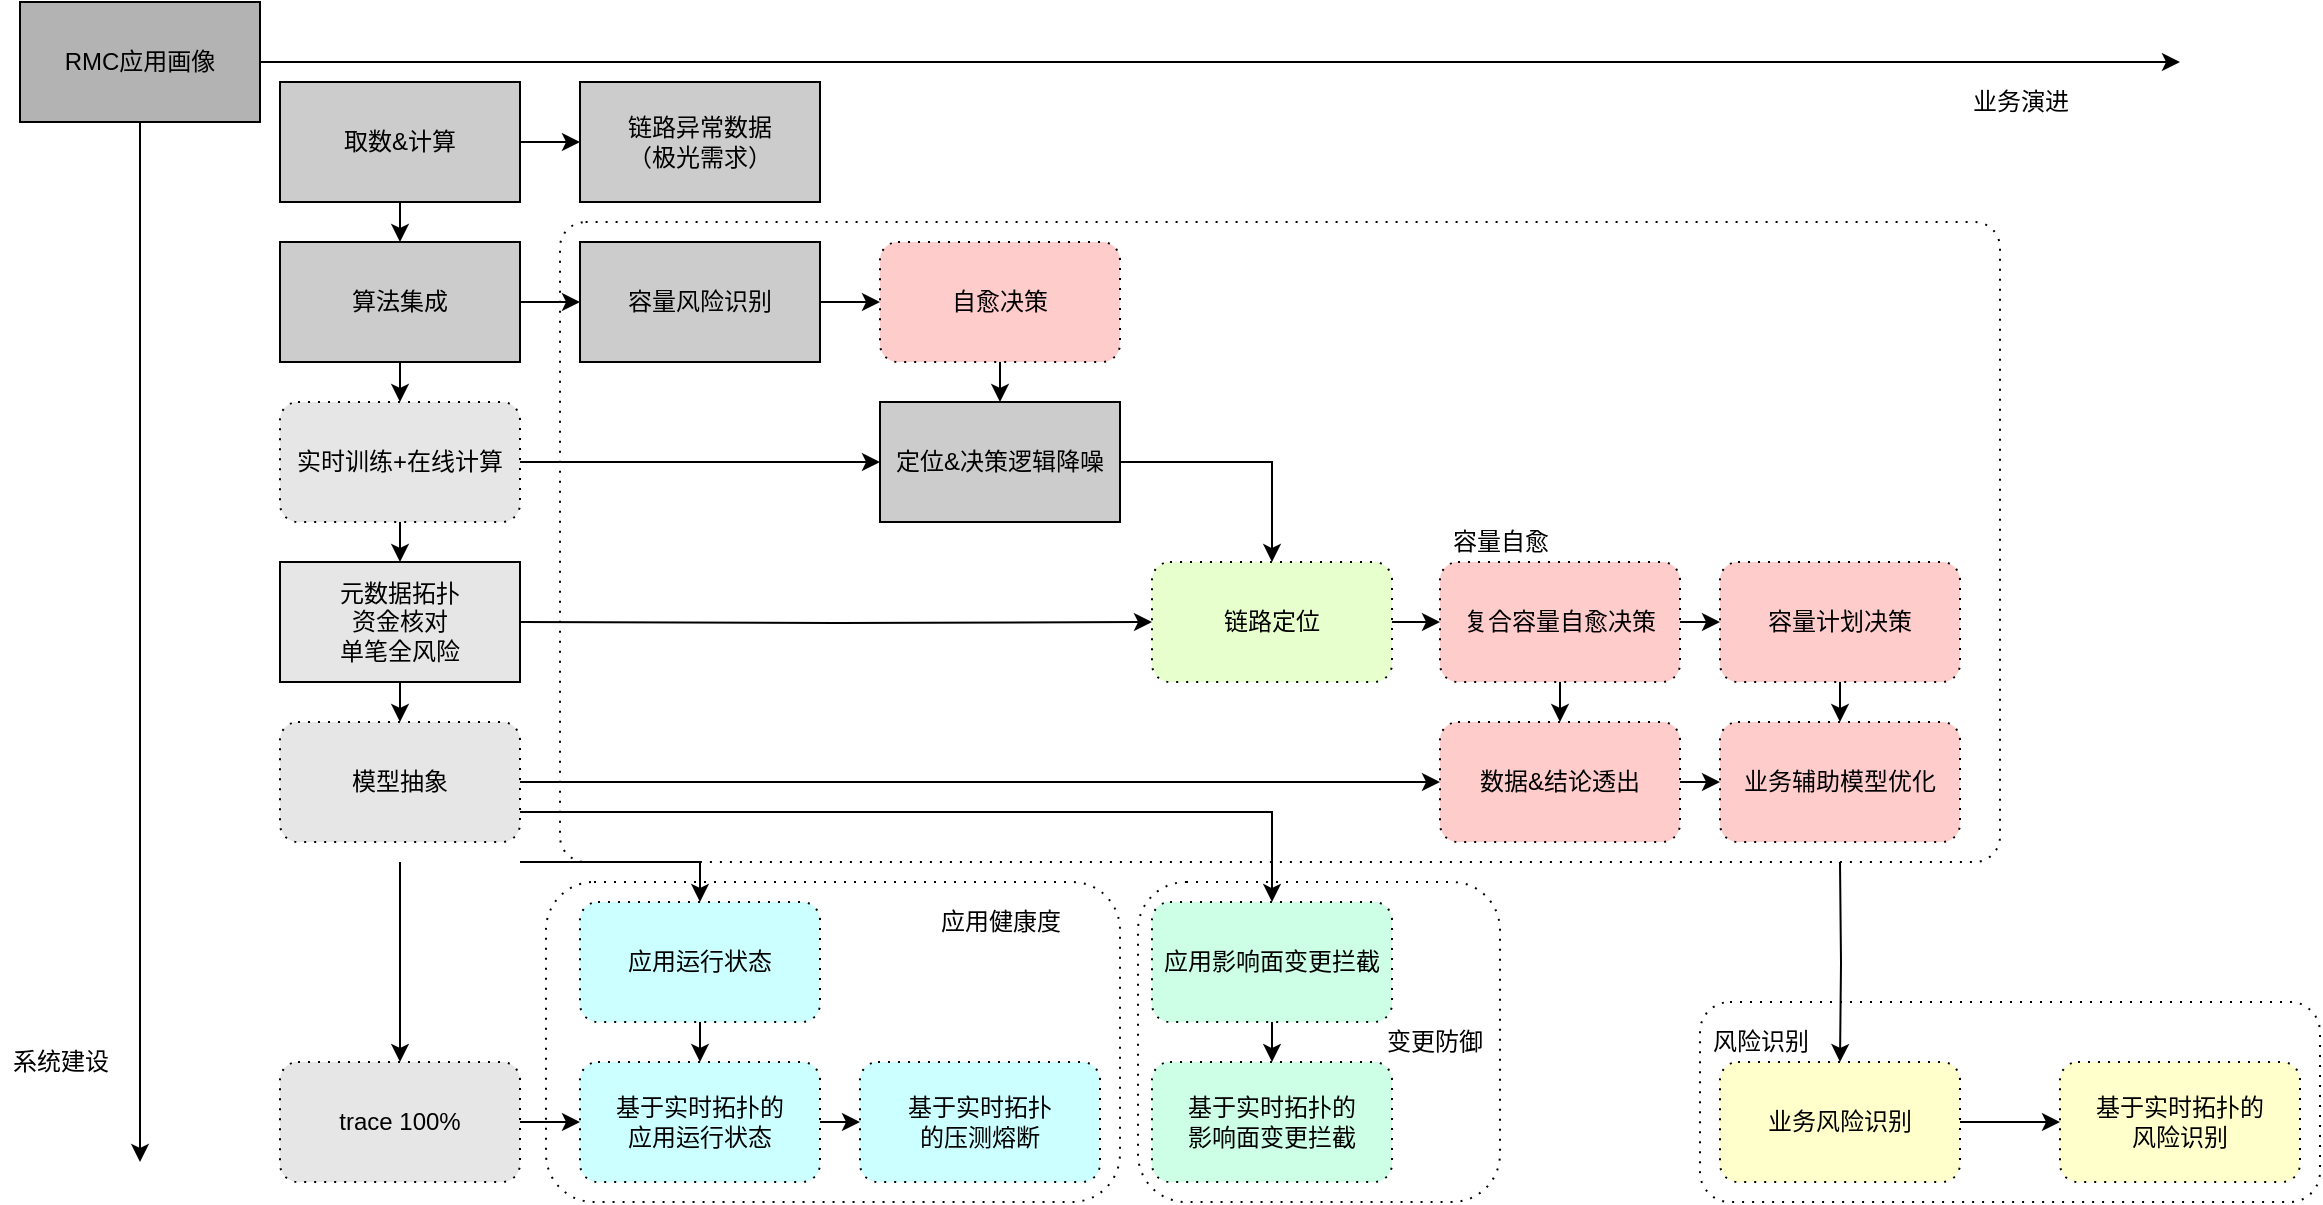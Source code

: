 <mxfile version="13.0.1" type="github">
  <diagram id="lR_yTGxbMc0zyjNVAQCE" name="Page-1">
    <mxGraphModel dx="1494" dy="813" grid="1" gridSize="10" guides="1" tooltips="1" connect="1" arrows="1" fold="1" page="1" pageScale="1" pageWidth="827" pageHeight="1169" math="0" shadow="0">
      <root>
        <mxCell id="0" />
        <mxCell id="1" parent="0" />
        <mxCell id="Xzn2xFjMzZO3HUGk9BcB-78" value="" style="shape=ext;rounded=1;html=1;whiteSpace=wrap;dashed=1;dashPattern=1 4;fillColor=none;" vertex="1" parent="1">
          <mxGeometry x="649" y="610" width="181" height="160" as="geometry" />
        </mxCell>
        <mxCell id="Xzn2xFjMzZO3HUGk9BcB-2" style="edgeStyle=orthogonalEdgeStyle;rounded=0;orthogonalLoop=1;jettySize=auto;html=1;exitX=1;exitY=0.5;exitDx=0;exitDy=0;" edge="1" parent="1" source="Xzn2xFjMzZO3HUGk9BcB-1">
          <mxGeometry relative="1" as="geometry">
            <mxPoint x="1170" y="200" as="targetPoint" />
          </mxGeometry>
        </mxCell>
        <mxCell id="Xzn2xFjMzZO3HUGk9BcB-3" style="edgeStyle=orthogonalEdgeStyle;rounded=0;orthogonalLoop=1;jettySize=auto;html=1;exitX=0.5;exitY=1;exitDx=0;exitDy=0;" edge="1" parent="1" source="Xzn2xFjMzZO3HUGk9BcB-1">
          <mxGeometry relative="1" as="geometry">
            <mxPoint x="150" y="750" as="targetPoint" />
          </mxGeometry>
        </mxCell>
        <mxCell id="Xzn2xFjMzZO3HUGk9BcB-1" value="RMC应用画像" style="rounded=0;whiteSpace=wrap;html=1;fillColor=#B3B3B3;" vertex="1" parent="1">
          <mxGeometry x="90" y="170" width="120" height="60" as="geometry" />
        </mxCell>
        <mxCell id="Xzn2xFjMzZO3HUGk9BcB-14" style="edgeStyle=orthogonalEdgeStyle;rounded=0;orthogonalLoop=1;jettySize=auto;html=1;exitX=0.5;exitY=1;exitDx=0;exitDy=0;entryX=0.5;entryY=0;entryDx=0;entryDy=0;fillColor=#CCCCCC;" edge="1" parent="1" source="Xzn2xFjMzZO3HUGk9BcB-4" target="Xzn2xFjMzZO3HUGk9BcB-5">
          <mxGeometry relative="1" as="geometry" />
        </mxCell>
        <mxCell id="Xzn2xFjMzZO3HUGk9BcB-16" style="edgeStyle=orthogonalEdgeStyle;rounded=0;orthogonalLoop=1;jettySize=auto;html=1;exitX=1;exitY=0.5;exitDx=0;exitDy=0;entryX=0;entryY=0.5;entryDx=0;entryDy=0;fillColor=#CCCCCC;" edge="1" parent="1" source="Xzn2xFjMzZO3HUGk9BcB-4" target="Xzn2xFjMzZO3HUGk9BcB-11">
          <mxGeometry relative="1" as="geometry" />
        </mxCell>
        <mxCell id="Xzn2xFjMzZO3HUGk9BcB-4" value="取数&amp;amp;计算" style="rounded=0;whiteSpace=wrap;html=1;fillColor=#CCCCCC;" vertex="1" parent="1">
          <mxGeometry x="220" y="210" width="120" height="60" as="geometry" />
        </mxCell>
        <mxCell id="Xzn2xFjMzZO3HUGk9BcB-15" style="edgeStyle=orthogonalEdgeStyle;rounded=0;orthogonalLoop=1;jettySize=auto;html=1;exitX=0.5;exitY=1;exitDx=0;exitDy=0;entryX=0.5;entryY=0;entryDx=0;entryDy=0;fillColor=#E6E6E6;" edge="1" parent="1" source="Xzn2xFjMzZO3HUGk9BcB-5" target="Xzn2xFjMzZO3HUGk9BcB-13">
          <mxGeometry relative="1" as="geometry" />
        </mxCell>
        <mxCell id="Xzn2xFjMzZO3HUGk9BcB-18" style="edgeStyle=orthogonalEdgeStyle;rounded=0;orthogonalLoop=1;jettySize=auto;html=1;exitX=1;exitY=0.5;exitDx=0;exitDy=0;entryX=0;entryY=0.5;entryDx=0;entryDy=0;fillColor=#CCCCCC;" edge="1" parent="1" source="Xzn2xFjMzZO3HUGk9BcB-5" target="Xzn2xFjMzZO3HUGk9BcB-17">
          <mxGeometry relative="1" as="geometry" />
        </mxCell>
        <mxCell id="Xzn2xFjMzZO3HUGk9BcB-5" value="算法集成" style="rounded=0;whiteSpace=wrap;html=1;fillColor=#CCCCCC;" vertex="1" parent="1">
          <mxGeometry x="220" y="290" width="120" height="60" as="geometry" />
        </mxCell>
        <mxCell id="Xzn2xFjMzZO3HUGk9BcB-50" style="edgeStyle=none;rounded=0;orthogonalLoop=1;jettySize=auto;html=1;exitX=0.5;exitY=1;exitDx=0;exitDy=0;fillColor=#E6E6E6;" edge="1" parent="1" target="Xzn2xFjMzZO3HUGk9BcB-46">
          <mxGeometry relative="1" as="geometry">
            <mxPoint x="280.0" y="600" as="sourcePoint" />
          </mxGeometry>
        </mxCell>
        <mxCell id="Xzn2xFjMzZO3HUGk9BcB-56" style="edgeStyle=none;rounded=0;orthogonalLoop=1;jettySize=auto;html=1;exitX=1;exitY=0.5;exitDx=0;exitDy=0;entryX=0;entryY=0.5;entryDx=0;entryDy=0;" edge="1" parent="1" source="Xzn2xFjMzZO3HUGk9BcB-9" target="Xzn2xFjMzZO3HUGk9BcB-51">
          <mxGeometry relative="1" as="geometry" />
        </mxCell>
        <mxCell id="Xzn2xFjMzZO3HUGk9BcB-70" style="edgeStyle=orthogonalEdgeStyle;rounded=0;orthogonalLoop=1;jettySize=auto;html=1;exitX=1;exitY=1;exitDx=0;exitDy=0;entryX=0.5;entryY=0;entryDx=0;entryDy=0;" edge="1" parent="1" target="Xzn2xFjMzZO3HUGk9BcB-45">
          <mxGeometry relative="1" as="geometry">
            <mxPoint x="340" y="600" as="sourcePoint" />
            <Array as="points">
              <mxPoint x="430" y="600" />
            </Array>
          </mxGeometry>
        </mxCell>
        <mxCell id="Xzn2xFjMzZO3HUGk9BcB-76" style="edgeStyle=orthogonalEdgeStyle;rounded=0;orthogonalLoop=1;jettySize=auto;html=1;exitX=1;exitY=0.75;exitDx=0;exitDy=0;entryX=0.5;entryY=0;entryDx=0;entryDy=0;" edge="1" parent="1" source="Xzn2xFjMzZO3HUGk9BcB-9" target="Xzn2xFjMzZO3HUGk9BcB-42">
          <mxGeometry relative="1" as="geometry" />
        </mxCell>
        <mxCell id="Xzn2xFjMzZO3HUGk9BcB-9" value="模型抽象" style="shape=ext;rounded=1;html=1;whiteSpace=wrap;dashed=1;dashPattern=1 4;fillColor=#E6E6E6;" vertex="1" parent="1">
          <mxGeometry x="220" y="530" width="120" height="60" as="geometry" />
        </mxCell>
        <mxCell id="Xzn2xFjMzZO3HUGk9BcB-34" style="edgeStyle=orthogonalEdgeStyle;rounded=0;orthogonalLoop=1;jettySize=auto;html=1;exitX=1;exitY=0.5;exitDx=0;exitDy=0;entryX=0;entryY=0.5;entryDx=0;entryDy=0;" edge="1" parent="1" source="Xzn2xFjMzZO3HUGk9BcB-10" target="Xzn2xFjMzZO3HUGk9BcB-33">
          <mxGeometry relative="1" as="geometry" />
        </mxCell>
        <mxCell id="Xzn2xFjMzZO3HUGk9BcB-10" value="&lt;span&gt;链路定位&lt;/span&gt;" style="shape=ext;rounded=1;html=1;whiteSpace=wrap;dashed=1;dashPattern=1 4;fillColor=#E6FFCC;" vertex="1" parent="1">
          <mxGeometry x="656" y="450" width="120" height="60" as="geometry" />
        </mxCell>
        <mxCell id="Xzn2xFjMzZO3HUGk9BcB-11" value="链路异常数据&lt;br&gt;（极光需求）" style="rounded=0;whiteSpace=wrap;html=1;fillColor=#CCCCCC;" vertex="1" parent="1">
          <mxGeometry x="370" y="210" width="120" height="60" as="geometry" />
        </mxCell>
        <mxCell id="Xzn2xFjMzZO3HUGk9BcB-21" style="edgeStyle=orthogonalEdgeStyle;rounded=0;orthogonalLoop=1;jettySize=auto;html=1;exitX=1;exitY=0.5;exitDx=0;exitDy=0;entryX=0;entryY=0.5;entryDx=0;entryDy=0;" edge="1" parent="1" source="Xzn2xFjMzZO3HUGk9BcB-13" target="Xzn2xFjMzZO3HUGk9BcB-19">
          <mxGeometry relative="1" as="geometry" />
        </mxCell>
        <mxCell id="Xzn2xFjMzZO3HUGk9BcB-28" style="edgeStyle=orthogonalEdgeStyle;rounded=0;orthogonalLoop=1;jettySize=auto;html=1;exitX=0.5;exitY=1;exitDx=0;exitDy=0;entryX=0.5;entryY=0;entryDx=0;entryDy=0;fillColor=#E6E6E6;" edge="1" parent="1" source="Xzn2xFjMzZO3HUGk9BcB-13">
          <mxGeometry relative="1" as="geometry">
            <mxPoint x="280" y="450" as="targetPoint" />
          </mxGeometry>
        </mxCell>
        <mxCell id="Xzn2xFjMzZO3HUGk9BcB-13" value="实时训练+在线计算" style="shape=ext;rounded=1;html=1;whiteSpace=wrap;dashed=1;dashPattern=1 4;fillColor=#E6E6E6;" vertex="1" parent="1">
          <mxGeometry x="220" y="370" width="120" height="60" as="geometry" />
        </mxCell>
        <mxCell id="Xzn2xFjMzZO3HUGk9BcB-39" style="edgeStyle=orthogonalEdgeStyle;rounded=0;orthogonalLoop=1;jettySize=auto;html=1;exitX=1;exitY=0.5;exitDx=0;exitDy=0;entryX=0;entryY=0.5;entryDx=0;entryDy=0;fillColor=#CCCCCC;" edge="1" parent="1" source="Xzn2xFjMzZO3HUGk9BcB-17" target="Xzn2xFjMzZO3HUGk9BcB-38">
          <mxGeometry relative="1" as="geometry" />
        </mxCell>
        <mxCell id="Xzn2xFjMzZO3HUGk9BcB-17" value="容量风险识别" style="rounded=0;whiteSpace=wrap;html=1;fillColor=#CCCCCC;" vertex="1" parent="1">
          <mxGeometry x="370" y="290" width="120" height="60" as="geometry" />
        </mxCell>
        <mxCell id="Xzn2xFjMzZO3HUGk9BcB-41" style="edgeStyle=orthogonalEdgeStyle;rounded=0;orthogonalLoop=1;jettySize=auto;html=1;exitX=1;exitY=0.5;exitDx=0;exitDy=0;entryX=0.5;entryY=0;entryDx=0;entryDy=0;" edge="1" parent="1" source="Xzn2xFjMzZO3HUGk9BcB-19" target="Xzn2xFjMzZO3HUGk9BcB-10">
          <mxGeometry relative="1" as="geometry" />
        </mxCell>
        <mxCell id="Xzn2xFjMzZO3HUGk9BcB-19" value="定位&amp;amp;决策逻辑降噪" style="rounded=0;whiteSpace=wrap;html=1;fillColor=#CCCCCC;" vertex="1" parent="1">
          <mxGeometry x="520" y="370" width="120" height="60" as="geometry" />
        </mxCell>
        <mxCell id="Xzn2xFjMzZO3HUGk9BcB-27" style="edgeStyle=orthogonalEdgeStyle;rounded=0;orthogonalLoop=1;jettySize=auto;html=1;exitX=1;exitY=0.5;exitDx=0;exitDy=0;entryX=0;entryY=0.5;entryDx=0;entryDy=0;" edge="1" parent="1" target="Xzn2xFjMzZO3HUGk9BcB-10">
          <mxGeometry relative="1" as="geometry">
            <mxPoint x="340" y="480" as="sourcePoint" />
          </mxGeometry>
        </mxCell>
        <mxCell id="Xzn2xFjMzZO3HUGk9BcB-29" style="edgeStyle=orthogonalEdgeStyle;rounded=0;orthogonalLoop=1;jettySize=auto;html=1;exitX=0.5;exitY=1;exitDx=0;exitDy=0;entryX=0.5;entryY=0;entryDx=0;entryDy=0;fillColor=#E6E6E6;" edge="1" parent="1" target="Xzn2xFjMzZO3HUGk9BcB-9">
          <mxGeometry relative="1" as="geometry">
            <mxPoint x="280" y="510" as="sourcePoint" />
          </mxGeometry>
        </mxCell>
        <mxCell id="Xzn2xFjMzZO3HUGk9BcB-23" value="业务演进" style="text;html=1;align=center;verticalAlign=middle;resizable=0;points=[];autosize=1;" vertex="1" parent="1">
          <mxGeometry x="1060" y="210" width="60" height="20" as="geometry" />
        </mxCell>
        <mxCell id="Xzn2xFjMzZO3HUGk9BcB-24" value="系统建设" style="text;html=1;align=center;verticalAlign=middle;resizable=0;points=[];autosize=1;" vertex="1" parent="1">
          <mxGeometry x="80" y="690" width="60" height="20" as="geometry" />
        </mxCell>
        <mxCell id="Xzn2xFjMzZO3HUGk9BcB-55" style="edgeStyle=none;rounded=0;orthogonalLoop=1;jettySize=auto;html=1;exitX=0.5;exitY=1;exitDx=0;exitDy=0;entryX=0.5;entryY=0;entryDx=0;entryDy=0;fillColor=#FFCCCC;" edge="1" parent="1" source="Xzn2xFjMzZO3HUGk9BcB-30" target="Xzn2xFjMzZO3HUGk9BcB-52">
          <mxGeometry relative="1" as="geometry" />
        </mxCell>
        <mxCell id="Xzn2xFjMzZO3HUGk9BcB-30" value="&lt;span&gt;容量计划决策&lt;/span&gt;" style="shape=ext;rounded=1;html=1;whiteSpace=wrap;dashed=1;dashPattern=1 4;fillColor=#FFCCCC;" vertex="1" parent="1">
          <mxGeometry x="940" y="450" width="120" height="60" as="geometry" />
        </mxCell>
        <mxCell id="Xzn2xFjMzZO3HUGk9BcB-53" style="edgeStyle=none;rounded=0;orthogonalLoop=1;jettySize=auto;html=1;exitX=1;exitY=0.5;exitDx=0;exitDy=0;entryX=0;entryY=0.5;entryDx=0;entryDy=0;fillColor=#FFCCCC;" edge="1" parent="1" source="Xzn2xFjMzZO3HUGk9BcB-33" target="Xzn2xFjMzZO3HUGk9BcB-30">
          <mxGeometry relative="1" as="geometry" />
        </mxCell>
        <mxCell id="Xzn2xFjMzZO3HUGk9BcB-54" style="edgeStyle=none;rounded=0;orthogonalLoop=1;jettySize=auto;html=1;exitX=0.5;exitY=1;exitDx=0;exitDy=0;entryX=0.5;entryY=0;entryDx=0;entryDy=0;fillColor=#FFCCCC;" edge="1" parent="1" source="Xzn2xFjMzZO3HUGk9BcB-33" target="Xzn2xFjMzZO3HUGk9BcB-51">
          <mxGeometry relative="1" as="geometry" />
        </mxCell>
        <mxCell id="Xzn2xFjMzZO3HUGk9BcB-33" value="&lt;span&gt;复合容量自愈决策&lt;/span&gt;" style="shape=ext;rounded=1;html=1;whiteSpace=wrap;dashed=1;dashPattern=1 4;fillColor=#FFCCCC;" vertex="1" parent="1">
          <mxGeometry x="800" y="450" width="120" height="60" as="geometry" />
        </mxCell>
        <mxCell id="Xzn2xFjMzZO3HUGk9BcB-40" style="edgeStyle=orthogonalEdgeStyle;rounded=0;orthogonalLoop=1;jettySize=auto;html=1;exitX=0.5;exitY=1;exitDx=0;exitDy=0;entryX=0.5;entryY=0;entryDx=0;entryDy=0;" edge="1" parent="1" source="Xzn2xFjMzZO3HUGk9BcB-38" target="Xzn2xFjMzZO3HUGk9BcB-19">
          <mxGeometry relative="1" as="geometry" />
        </mxCell>
        <mxCell id="Xzn2xFjMzZO3HUGk9BcB-38" value="&lt;span style=&quot;font-family: &amp;#34;helvetica&amp;#34;&quot;&gt;自愈决策&lt;/span&gt;" style="shape=ext;rounded=1;html=1;whiteSpace=wrap;dashed=1;dashPattern=1 4;fillColor=#FFCCCC;" vertex="1" parent="1">
          <mxGeometry x="520" y="290" width="120" height="60" as="geometry" />
        </mxCell>
        <mxCell id="Xzn2xFjMzZO3HUGk9BcB-72" style="edgeStyle=orthogonalEdgeStyle;rounded=0;orthogonalLoop=1;jettySize=auto;html=1;exitX=0.5;exitY=1;exitDx=0;exitDy=0;entryX=0.5;entryY=0;entryDx=0;entryDy=0;fillColor=#CCFFE6;" edge="1" parent="1" source="Xzn2xFjMzZO3HUGk9BcB-42" target="Xzn2xFjMzZO3HUGk9BcB-64">
          <mxGeometry relative="1" as="geometry" />
        </mxCell>
        <mxCell id="Xzn2xFjMzZO3HUGk9BcB-42" value="&lt;span&gt;应用影响面变更拦截&lt;/span&gt;" style="shape=ext;rounded=1;html=1;whiteSpace=wrap;dashed=1;dashPattern=1 4;fillColor=#CCFFE6;" vertex="1" parent="1">
          <mxGeometry x="656" y="620" width="120" height="60" as="geometry" />
        </mxCell>
        <mxCell id="Xzn2xFjMzZO3HUGk9BcB-74" style="edgeStyle=orthogonalEdgeStyle;rounded=0;orthogonalLoop=1;jettySize=auto;html=1;exitX=1;exitY=0.5;exitDx=0;exitDy=0;fillColor=#FFFFCC;" edge="1" parent="1" source="Xzn2xFjMzZO3HUGk9BcB-44" target="Xzn2xFjMzZO3HUGk9BcB-66">
          <mxGeometry relative="1" as="geometry" />
        </mxCell>
        <mxCell id="Xzn2xFjMzZO3HUGk9BcB-44" value="业务风险识别" style="shape=ext;rounded=1;html=1;whiteSpace=wrap;dashed=1;dashPattern=1 4;fillColor=#FFFFCC;" vertex="1" parent="1">
          <mxGeometry x="940" y="700" width="120" height="60" as="geometry" />
        </mxCell>
        <mxCell id="Xzn2xFjMzZO3HUGk9BcB-71" style="edgeStyle=orthogonalEdgeStyle;rounded=0;orthogonalLoop=1;jettySize=auto;html=1;exitX=0.5;exitY=1;exitDx=0;exitDy=0;entryX=0.5;entryY=0;entryDx=0;entryDy=0;fillColor=#CCFFFF;" edge="1" parent="1" source="Xzn2xFjMzZO3HUGk9BcB-45" target="Xzn2xFjMzZO3HUGk9BcB-58">
          <mxGeometry relative="1" as="geometry" />
        </mxCell>
        <mxCell id="Xzn2xFjMzZO3HUGk9BcB-45" value="应用运行状态" style="shape=ext;rounded=1;html=1;whiteSpace=wrap;dashed=1;dashPattern=1 4;fillColor=#CCFFFF;" vertex="1" parent="1">
          <mxGeometry x="370" y="620" width="120" height="60" as="geometry" />
        </mxCell>
        <mxCell id="Xzn2xFjMzZO3HUGk9BcB-60" style="edgeStyle=none;rounded=0;orthogonalLoop=1;jettySize=auto;html=1;exitX=1;exitY=0.5;exitDx=0;exitDy=0;entryX=0;entryY=0.5;entryDx=0;entryDy=0;" edge="1" parent="1" source="Xzn2xFjMzZO3HUGk9BcB-46" target="Xzn2xFjMzZO3HUGk9BcB-58">
          <mxGeometry relative="1" as="geometry" />
        </mxCell>
        <mxCell id="Xzn2xFjMzZO3HUGk9BcB-46" value="trace 100%" style="shape=ext;rounded=1;html=1;whiteSpace=wrap;dashed=1;dashPattern=1 4;fillColor=#E6E6E6;" vertex="1" parent="1">
          <mxGeometry x="220" y="700" width="120" height="60" as="geometry" />
        </mxCell>
        <mxCell id="Xzn2xFjMzZO3HUGk9BcB-47" value="&lt;span&gt;元数据拓扑&lt;/span&gt;&lt;br&gt;&lt;span&gt;资金核对&lt;/span&gt;&lt;br&gt;&lt;span&gt;单笔全风险&lt;/span&gt;" style="rounded=0;whiteSpace=wrap;html=1;fillColor=#E6E6E6;" vertex="1" parent="1">
          <mxGeometry x="220" y="450" width="120" height="60" as="geometry" />
        </mxCell>
        <mxCell id="Xzn2xFjMzZO3HUGk9BcB-57" style="edgeStyle=none;rounded=0;orthogonalLoop=1;jettySize=auto;html=1;exitX=1;exitY=0.5;exitDx=0;exitDy=0;entryX=0;entryY=0.5;entryDx=0;entryDy=0;fillColor=#FFCCCC;" edge="1" parent="1" source="Xzn2xFjMzZO3HUGk9BcB-51" target="Xzn2xFjMzZO3HUGk9BcB-52">
          <mxGeometry relative="1" as="geometry" />
        </mxCell>
        <mxCell id="Xzn2xFjMzZO3HUGk9BcB-51" value="&lt;span&gt;数据&amp;amp;结论透出&lt;/span&gt;" style="shape=ext;rounded=1;html=1;whiteSpace=wrap;dashed=1;dashPattern=1 4;fillColor=#FFCCCC;" vertex="1" parent="1">
          <mxGeometry x="800" y="530" width="120" height="60" as="geometry" />
        </mxCell>
        <mxCell id="Xzn2xFjMzZO3HUGk9BcB-75" style="edgeStyle=orthogonalEdgeStyle;rounded=0;orthogonalLoop=1;jettySize=auto;html=1;exitX=0.5;exitY=1;exitDx=0;exitDy=0;entryX=0.5;entryY=0;entryDx=0;entryDy=0;" edge="1" parent="1" target="Xzn2xFjMzZO3HUGk9BcB-44">
          <mxGeometry relative="1" as="geometry">
            <mxPoint x="1000" y="600" as="sourcePoint" />
          </mxGeometry>
        </mxCell>
        <mxCell id="Xzn2xFjMzZO3HUGk9BcB-52" value="&lt;span&gt;业务辅助模型优化&lt;/span&gt;" style="shape=ext;rounded=1;html=1;whiteSpace=wrap;dashed=1;dashPattern=1 4;fillColor=#FFCCCC;" vertex="1" parent="1">
          <mxGeometry x="940" y="530" width="120" height="60" as="geometry" />
        </mxCell>
        <mxCell id="Xzn2xFjMzZO3HUGk9BcB-62" style="edgeStyle=none;rounded=0;orthogonalLoop=1;jettySize=auto;html=1;exitX=1;exitY=0.5;exitDx=0;exitDy=0;entryX=0;entryY=0.5;entryDx=0;entryDy=0;fillColor=#CCFFFF;" edge="1" parent="1" source="Xzn2xFjMzZO3HUGk9BcB-58" target="Xzn2xFjMzZO3HUGk9BcB-63">
          <mxGeometry relative="1" as="geometry">
            <mxPoint x="570" y="730.176" as="targetPoint" />
          </mxGeometry>
        </mxCell>
        <mxCell id="Xzn2xFjMzZO3HUGk9BcB-58" value="基于实时拓扑的&lt;br&gt;应用运行状态" style="shape=ext;rounded=1;html=1;whiteSpace=wrap;dashed=1;dashPattern=1 4;fillColor=#CCFFFF;" vertex="1" parent="1">
          <mxGeometry x="370" y="700" width="120" height="60" as="geometry" />
        </mxCell>
        <mxCell id="Xzn2xFjMzZO3HUGk9BcB-63" value="基于实时拓扑&lt;br&gt;的压测熔断" style="shape=ext;rounded=1;html=1;whiteSpace=wrap;dashed=1;dashPattern=1 4;fillColor=#CCFFFF;" vertex="1" parent="1">
          <mxGeometry x="510" y="700" width="120" height="60" as="geometry" />
        </mxCell>
        <mxCell id="Xzn2xFjMzZO3HUGk9BcB-64" value="基于实时拓扑的&lt;br&gt;影响面变更拦截" style="shape=ext;rounded=1;html=1;whiteSpace=wrap;dashed=1;dashPattern=1 4;fillColor=#CCFFE6;" vertex="1" parent="1">
          <mxGeometry x="656" y="700" width="120" height="60" as="geometry" />
        </mxCell>
        <mxCell id="Xzn2xFjMzZO3HUGk9BcB-66" value="基于实时拓扑的&lt;br&gt;风险识别" style="shape=ext;rounded=1;html=1;whiteSpace=wrap;dashed=1;dashPattern=1 4;fillColor=#FFFFCC;" vertex="1" parent="1">
          <mxGeometry x="1110" y="700" width="120" height="60" as="geometry" />
        </mxCell>
        <mxCell id="Xzn2xFjMzZO3HUGk9BcB-77" value="" style="shape=ext;rounded=1;html=1;whiteSpace=wrap;dashed=1;dashPattern=1 4;fillColor=none;" vertex="1" parent="1">
          <mxGeometry x="353" y="610" width="287" height="160" as="geometry" />
        </mxCell>
        <mxCell id="Xzn2xFjMzZO3HUGk9BcB-79" value="" style="shape=ext;rounded=1;html=1;whiteSpace=wrap;dashed=1;dashPattern=1 4;fillColor=none;" vertex="1" parent="1">
          <mxGeometry x="930" y="670" width="310" height="100" as="geometry" />
        </mxCell>
        <mxCell id="Xzn2xFjMzZO3HUGk9BcB-80" value="应用健康度" style="text;html=1;align=center;verticalAlign=middle;resizable=0;points=[];autosize=1;" vertex="1" parent="1">
          <mxGeometry x="540" y="620" width="80" height="20" as="geometry" />
        </mxCell>
        <mxCell id="Xzn2xFjMzZO3HUGk9BcB-81" value="变更防御" style="text;html=1;align=center;verticalAlign=middle;resizable=0;points=[];autosize=1;" vertex="1" parent="1">
          <mxGeometry x="767" y="680" width="60" height="20" as="geometry" />
        </mxCell>
        <mxCell id="Xzn2xFjMzZO3HUGk9BcB-82" value="风险识别" style="text;html=1;align=center;verticalAlign=middle;resizable=0;points=[];autosize=1;" vertex="1" parent="1">
          <mxGeometry x="930" y="680" width="60" height="20" as="geometry" />
        </mxCell>
        <mxCell id="Xzn2xFjMzZO3HUGk9BcB-83" value="容量自愈" style="text;html=1;align=center;verticalAlign=middle;resizable=0;points=[];autosize=1;" vertex="1" parent="1">
          <mxGeometry x="800" y="430" width="60" height="20" as="geometry" />
        </mxCell>
        <mxCell id="Xzn2xFjMzZO3HUGk9BcB-84" value="" style="shape=ext;rounded=1;html=1;whiteSpace=wrap;dashed=1;dashPattern=1 4;fillColor=none;arcSize=4;" vertex="1" parent="1">
          <mxGeometry x="360" y="280" width="720" height="320" as="geometry" />
        </mxCell>
      </root>
    </mxGraphModel>
  </diagram>
</mxfile>
